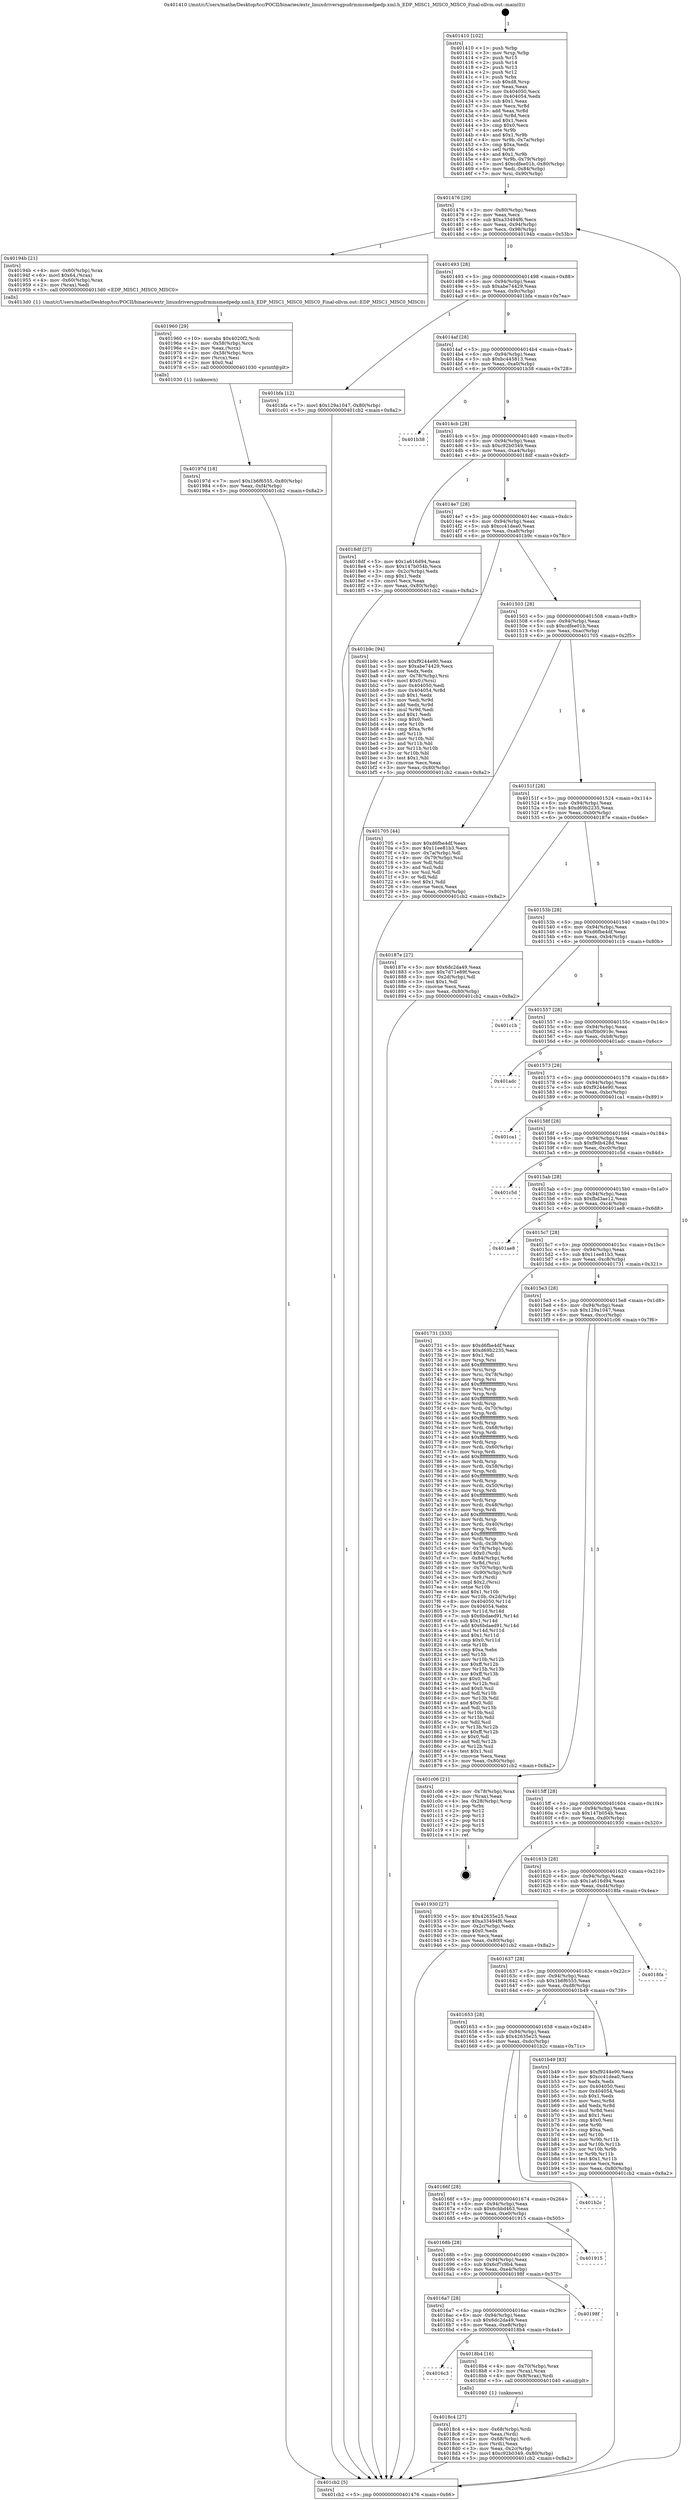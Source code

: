 digraph "0x401410" {
  label = "0x401410 (/mnt/c/Users/mathe/Desktop/tcc/POCII/binaries/extr_linuxdriversgpudrmmsmedpedp.xml.h_EDP_MISC1_MISC0_MISC0_Final-ollvm.out::main(0))"
  labelloc = "t"
  node[shape=record]

  Entry [label="",width=0.3,height=0.3,shape=circle,fillcolor=black,style=filled]
  "0x401476" [label="{
     0x401476 [29]\l
     | [instrs]\l
     &nbsp;&nbsp;0x401476 \<+3\>: mov -0x80(%rbp),%eax\l
     &nbsp;&nbsp;0x401479 \<+2\>: mov %eax,%ecx\l
     &nbsp;&nbsp;0x40147b \<+6\>: sub $0xa33494f6,%ecx\l
     &nbsp;&nbsp;0x401481 \<+6\>: mov %eax,-0x94(%rbp)\l
     &nbsp;&nbsp;0x401487 \<+6\>: mov %ecx,-0x98(%rbp)\l
     &nbsp;&nbsp;0x40148d \<+6\>: je 000000000040194b \<main+0x53b\>\l
  }"]
  "0x40194b" [label="{
     0x40194b [21]\l
     | [instrs]\l
     &nbsp;&nbsp;0x40194b \<+4\>: mov -0x60(%rbp),%rax\l
     &nbsp;&nbsp;0x40194f \<+6\>: movl $0x64,(%rax)\l
     &nbsp;&nbsp;0x401955 \<+4\>: mov -0x60(%rbp),%rax\l
     &nbsp;&nbsp;0x401959 \<+2\>: mov (%rax),%edi\l
     &nbsp;&nbsp;0x40195b \<+5\>: call 00000000004013d0 \<EDP_MISC1_MISC0_MISC0\>\l
     | [calls]\l
     &nbsp;&nbsp;0x4013d0 \{1\} (/mnt/c/Users/mathe/Desktop/tcc/POCII/binaries/extr_linuxdriversgpudrmmsmedpedp.xml.h_EDP_MISC1_MISC0_MISC0_Final-ollvm.out::EDP_MISC1_MISC0_MISC0)\l
  }"]
  "0x401493" [label="{
     0x401493 [28]\l
     | [instrs]\l
     &nbsp;&nbsp;0x401493 \<+5\>: jmp 0000000000401498 \<main+0x88\>\l
     &nbsp;&nbsp;0x401498 \<+6\>: mov -0x94(%rbp),%eax\l
     &nbsp;&nbsp;0x40149e \<+5\>: sub $0xabe74429,%eax\l
     &nbsp;&nbsp;0x4014a3 \<+6\>: mov %eax,-0x9c(%rbp)\l
     &nbsp;&nbsp;0x4014a9 \<+6\>: je 0000000000401bfa \<main+0x7ea\>\l
  }"]
  Exit [label="",width=0.3,height=0.3,shape=circle,fillcolor=black,style=filled,peripheries=2]
  "0x401bfa" [label="{
     0x401bfa [12]\l
     | [instrs]\l
     &nbsp;&nbsp;0x401bfa \<+7\>: movl $0x129a1047,-0x80(%rbp)\l
     &nbsp;&nbsp;0x401c01 \<+5\>: jmp 0000000000401cb2 \<main+0x8a2\>\l
  }"]
  "0x4014af" [label="{
     0x4014af [28]\l
     | [instrs]\l
     &nbsp;&nbsp;0x4014af \<+5\>: jmp 00000000004014b4 \<main+0xa4\>\l
     &nbsp;&nbsp;0x4014b4 \<+6\>: mov -0x94(%rbp),%eax\l
     &nbsp;&nbsp;0x4014ba \<+5\>: sub $0xbc445813,%eax\l
     &nbsp;&nbsp;0x4014bf \<+6\>: mov %eax,-0xa0(%rbp)\l
     &nbsp;&nbsp;0x4014c5 \<+6\>: je 0000000000401b38 \<main+0x728\>\l
  }"]
  "0x40197d" [label="{
     0x40197d [18]\l
     | [instrs]\l
     &nbsp;&nbsp;0x40197d \<+7\>: movl $0x1b6f6555,-0x80(%rbp)\l
     &nbsp;&nbsp;0x401984 \<+6\>: mov %eax,-0xf4(%rbp)\l
     &nbsp;&nbsp;0x40198a \<+5\>: jmp 0000000000401cb2 \<main+0x8a2\>\l
  }"]
  "0x401b38" [label="{
     0x401b38\l
  }", style=dashed]
  "0x4014cb" [label="{
     0x4014cb [28]\l
     | [instrs]\l
     &nbsp;&nbsp;0x4014cb \<+5\>: jmp 00000000004014d0 \<main+0xc0\>\l
     &nbsp;&nbsp;0x4014d0 \<+6\>: mov -0x94(%rbp),%eax\l
     &nbsp;&nbsp;0x4014d6 \<+5\>: sub $0xc92b0349,%eax\l
     &nbsp;&nbsp;0x4014db \<+6\>: mov %eax,-0xa4(%rbp)\l
     &nbsp;&nbsp;0x4014e1 \<+6\>: je 00000000004018df \<main+0x4cf\>\l
  }"]
  "0x401960" [label="{
     0x401960 [29]\l
     | [instrs]\l
     &nbsp;&nbsp;0x401960 \<+10\>: movabs $0x4020f2,%rdi\l
     &nbsp;&nbsp;0x40196a \<+4\>: mov -0x58(%rbp),%rcx\l
     &nbsp;&nbsp;0x40196e \<+2\>: mov %eax,(%rcx)\l
     &nbsp;&nbsp;0x401970 \<+4\>: mov -0x58(%rbp),%rcx\l
     &nbsp;&nbsp;0x401974 \<+2\>: mov (%rcx),%esi\l
     &nbsp;&nbsp;0x401976 \<+2\>: mov $0x0,%al\l
     &nbsp;&nbsp;0x401978 \<+5\>: call 0000000000401030 \<printf@plt\>\l
     | [calls]\l
     &nbsp;&nbsp;0x401030 \{1\} (unknown)\l
  }"]
  "0x4018df" [label="{
     0x4018df [27]\l
     | [instrs]\l
     &nbsp;&nbsp;0x4018df \<+5\>: mov $0x1a616d94,%eax\l
     &nbsp;&nbsp;0x4018e4 \<+5\>: mov $0x147b054b,%ecx\l
     &nbsp;&nbsp;0x4018e9 \<+3\>: mov -0x2c(%rbp),%edx\l
     &nbsp;&nbsp;0x4018ec \<+3\>: cmp $0x1,%edx\l
     &nbsp;&nbsp;0x4018ef \<+3\>: cmovl %ecx,%eax\l
     &nbsp;&nbsp;0x4018f2 \<+3\>: mov %eax,-0x80(%rbp)\l
     &nbsp;&nbsp;0x4018f5 \<+5\>: jmp 0000000000401cb2 \<main+0x8a2\>\l
  }"]
  "0x4014e7" [label="{
     0x4014e7 [28]\l
     | [instrs]\l
     &nbsp;&nbsp;0x4014e7 \<+5\>: jmp 00000000004014ec \<main+0xdc\>\l
     &nbsp;&nbsp;0x4014ec \<+6\>: mov -0x94(%rbp),%eax\l
     &nbsp;&nbsp;0x4014f2 \<+5\>: sub $0xcc41dea0,%eax\l
     &nbsp;&nbsp;0x4014f7 \<+6\>: mov %eax,-0xa8(%rbp)\l
     &nbsp;&nbsp;0x4014fd \<+6\>: je 0000000000401b9c \<main+0x78c\>\l
  }"]
  "0x4018c4" [label="{
     0x4018c4 [27]\l
     | [instrs]\l
     &nbsp;&nbsp;0x4018c4 \<+4\>: mov -0x68(%rbp),%rdi\l
     &nbsp;&nbsp;0x4018c8 \<+2\>: mov %eax,(%rdi)\l
     &nbsp;&nbsp;0x4018ca \<+4\>: mov -0x68(%rbp),%rdi\l
     &nbsp;&nbsp;0x4018ce \<+2\>: mov (%rdi),%eax\l
     &nbsp;&nbsp;0x4018d0 \<+3\>: mov %eax,-0x2c(%rbp)\l
     &nbsp;&nbsp;0x4018d3 \<+7\>: movl $0xc92b0349,-0x80(%rbp)\l
     &nbsp;&nbsp;0x4018da \<+5\>: jmp 0000000000401cb2 \<main+0x8a2\>\l
  }"]
  "0x401b9c" [label="{
     0x401b9c [94]\l
     | [instrs]\l
     &nbsp;&nbsp;0x401b9c \<+5\>: mov $0xf9244e90,%eax\l
     &nbsp;&nbsp;0x401ba1 \<+5\>: mov $0xabe74429,%ecx\l
     &nbsp;&nbsp;0x401ba6 \<+2\>: xor %edx,%edx\l
     &nbsp;&nbsp;0x401ba8 \<+4\>: mov -0x78(%rbp),%rsi\l
     &nbsp;&nbsp;0x401bac \<+6\>: movl $0x0,(%rsi)\l
     &nbsp;&nbsp;0x401bb2 \<+7\>: mov 0x404050,%edi\l
     &nbsp;&nbsp;0x401bb9 \<+8\>: mov 0x404054,%r8d\l
     &nbsp;&nbsp;0x401bc1 \<+3\>: sub $0x1,%edx\l
     &nbsp;&nbsp;0x401bc4 \<+3\>: mov %edi,%r9d\l
     &nbsp;&nbsp;0x401bc7 \<+3\>: add %edx,%r9d\l
     &nbsp;&nbsp;0x401bca \<+4\>: imul %r9d,%edi\l
     &nbsp;&nbsp;0x401bce \<+3\>: and $0x1,%edi\l
     &nbsp;&nbsp;0x401bd1 \<+3\>: cmp $0x0,%edi\l
     &nbsp;&nbsp;0x401bd4 \<+4\>: sete %r10b\l
     &nbsp;&nbsp;0x401bd8 \<+4\>: cmp $0xa,%r8d\l
     &nbsp;&nbsp;0x401bdc \<+4\>: setl %r11b\l
     &nbsp;&nbsp;0x401be0 \<+3\>: mov %r10b,%bl\l
     &nbsp;&nbsp;0x401be3 \<+3\>: and %r11b,%bl\l
     &nbsp;&nbsp;0x401be6 \<+3\>: xor %r11b,%r10b\l
     &nbsp;&nbsp;0x401be9 \<+3\>: or %r10b,%bl\l
     &nbsp;&nbsp;0x401bec \<+3\>: test $0x1,%bl\l
     &nbsp;&nbsp;0x401bef \<+3\>: cmovne %ecx,%eax\l
     &nbsp;&nbsp;0x401bf2 \<+3\>: mov %eax,-0x80(%rbp)\l
     &nbsp;&nbsp;0x401bf5 \<+5\>: jmp 0000000000401cb2 \<main+0x8a2\>\l
  }"]
  "0x401503" [label="{
     0x401503 [28]\l
     | [instrs]\l
     &nbsp;&nbsp;0x401503 \<+5\>: jmp 0000000000401508 \<main+0xf8\>\l
     &nbsp;&nbsp;0x401508 \<+6\>: mov -0x94(%rbp),%eax\l
     &nbsp;&nbsp;0x40150e \<+5\>: sub $0xcdfee01b,%eax\l
     &nbsp;&nbsp;0x401513 \<+6\>: mov %eax,-0xac(%rbp)\l
     &nbsp;&nbsp;0x401519 \<+6\>: je 0000000000401705 \<main+0x2f5\>\l
  }"]
  "0x4016c3" [label="{
     0x4016c3\l
  }", style=dashed]
  "0x401705" [label="{
     0x401705 [44]\l
     | [instrs]\l
     &nbsp;&nbsp;0x401705 \<+5\>: mov $0xd6fbe4df,%eax\l
     &nbsp;&nbsp;0x40170a \<+5\>: mov $0x11ee81b3,%ecx\l
     &nbsp;&nbsp;0x40170f \<+3\>: mov -0x7a(%rbp),%dl\l
     &nbsp;&nbsp;0x401712 \<+4\>: mov -0x79(%rbp),%sil\l
     &nbsp;&nbsp;0x401716 \<+3\>: mov %dl,%dil\l
     &nbsp;&nbsp;0x401719 \<+3\>: and %sil,%dil\l
     &nbsp;&nbsp;0x40171c \<+3\>: xor %sil,%dl\l
     &nbsp;&nbsp;0x40171f \<+3\>: or %dl,%dil\l
     &nbsp;&nbsp;0x401722 \<+4\>: test $0x1,%dil\l
     &nbsp;&nbsp;0x401726 \<+3\>: cmovne %ecx,%eax\l
     &nbsp;&nbsp;0x401729 \<+3\>: mov %eax,-0x80(%rbp)\l
     &nbsp;&nbsp;0x40172c \<+5\>: jmp 0000000000401cb2 \<main+0x8a2\>\l
  }"]
  "0x40151f" [label="{
     0x40151f [28]\l
     | [instrs]\l
     &nbsp;&nbsp;0x40151f \<+5\>: jmp 0000000000401524 \<main+0x114\>\l
     &nbsp;&nbsp;0x401524 \<+6\>: mov -0x94(%rbp),%eax\l
     &nbsp;&nbsp;0x40152a \<+5\>: sub $0xd69b2235,%eax\l
     &nbsp;&nbsp;0x40152f \<+6\>: mov %eax,-0xb0(%rbp)\l
     &nbsp;&nbsp;0x401535 \<+6\>: je 000000000040187e \<main+0x46e\>\l
  }"]
  "0x401cb2" [label="{
     0x401cb2 [5]\l
     | [instrs]\l
     &nbsp;&nbsp;0x401cb2 \<+5\>: jmp 0000000000401476 \<main+0x66\>\l
  }"]
  "0x401410" [label="{
     0x401410 [102]\l
     | [instrs]\l
     &nbsp;&nbsp;0x401410 \<+1\>: push %rbp\l
     &nbsp;&nbsp;0x401411 \<+3\>: mov %rsp,%rbp\l
     &nbsp;&nbsp;0x401414 \<+2\>: push %r15\l
     &nbsp;&nbsp;0x401416 \<+2\>: push %r14\l
     &nbsp;&nbsp;0x401418 \<+2\>: push %r13\l
     &nbsp;&nbsp;0x40141a \<+2\>: push %r12\l
     &nbsp;&nbsp;0x40141c \<+1\>: push %rbx\l
     &nbsp;&nbsp;0x40141d \<+7\>: sub $0xd8,%rsp\l
     &nbsp;&nbsp;0x401424 \<+2\>: xor %eax,%eax\l
     &nbsp;&nbsp;0x401426 \<+7\>: mov 0x404050,%ecx\l
     &nbsp;&nbsp;0x40142d \<+7\>: mov 0x404054,%edx\l
     &nbsp;&nbsp;0x401434 \<+3\>: sub $0x1,%eax\l
     &nbsp;&nbsp;0x401437 \<+3\>: mov %ecx,%r8d\l
     &nbsp;&nbsp;0x40143a \<+3\>: add %eax,%r8d\l
     &nbsp;&nbsp;0x40143d \<+4\>: imul %r8d,%ecx\l
     &nbsp;&nbsp;0x401441 \<+3\>: and $0x1,%ecx\l
     &nbsp;&nbsp;0x401444 \<+3\>: cmp $0x0,%ecx\l
     &nbsp;&nbsp;0x401447 \<+4\>: sete %r9b\l
     &nbsp;&nbsp;0x40144b \<+4\>: and $0x1,%r9b\l
     &nbsp;&nbsp;0x40144f \<+4\>: mov %r9b,-0x7a(%rbp)\l
     &nbsp;&nbsp;0x401453 \<+3\>: cmp $0xa,%edx\l
     &nbsp;&nbsp;0x401456 \<+4\>: setl %r9b\l
     &nbsp;&nbsp;0x40145a \<+4\>: and $0x1,%r9b\l
     &nbsp;&nbsp;0x40145e \<+4\>: mov %r9b,-0x79(%rbp)\l
     &nbsp;&nbsp;0x401462 \<+7\>: movl $0xcdfee01b,-0x80(%rbp)\l
     &nbsp;&nbsp;0x401469 \<+6\>: mov %edi,-0x84(%rbp)\l
     &nbsp;&nbsp;0x40146f \<+7\>: mov %rsi,-0x90(%rbp)\l
  }"]
  "0x4018b4" [label="{
     0x4018b4 [16]\l
     | [instrs]\l
     &nbsp;&nbsp;0x4018b4 \<+4\>: mov -0x70(%rbp),%rax\l
     &nbsp;&nbsp;0x4018b8 \<+3\>: mov (%rax),%rax\l
     &nbsp;&nbsp;0x4018bb \<+4\>: mov 0x8(%rax),%rdi\l
     &nbsp;&nbsp;0x4018bf \<+5\>: call 0000000000401040 \<atoi@plt\>\l
     | [calls]\l
     &nbsp;&nbsp;0x401040 \{1\} (unknown)\l
  }"]
  "0x40187e" [label="{
     0x40187e [27]\l
     | [instrs]\l
     &nbsp;&nbsp;0x40187e \<+5\>: mov $0x6dc2da49,%eax\l
     &nbsp;&nbsp;0x401883 \<+5\>: mov $0x7d71e89f,%ecx\l
     &nbsp;&nbsp;0x401888 \<+3\>: mov -0x2d(%rbp),%dl\l
     &nbsp;&nbsp;0x40188b \<+3\>: test $0x1,%dl\l
     &nbsp;&nbsp;0x40188e \<+3\>: cmovne %ecx,%eax\l
     &nbsp;&nbsp;0x401891 \<+3\>: mov %eax,-0x80(%rbp)\l
     &nbsp;&nbsp;0x401894 \<+5\>: jmp 0000000000401cb2 \<main+0x8a2\>\l
  }"]
  "0x40153b" [label="{
     0x40153b [28]\l
     | [instrs]\l
     &nbsp;&nbsp;0x40153b \<+5\>: jmp 0000000000401540 \<main+0x130\>\l
     &nbsp;&nbsp;0x401540 \<+6\>: mov -0x94(%rbp),%eax\l
     &nbsp;&nbsp;0x401546 \<+5\>: sub $0xd6fbe4df,%eax\l
     &nbsp;&nbsp;0x40154b \<+6\>: mov %eax,-0xb4(%rbp)\l
     &nbsp;&nbsp;0x401551 \<+6\>: je 0000000000401c1b \<main+0x80b\>\l
  }"]
  "0x4016a7" [label="{
     0x4016a7 [28]\l
     | [instrs]\l
     &nbsp;&nbsp;0x4016a7 \<+5\>: jmp 00000000004016ac \<main+0x29c\>\l
     &nbsp;&nbsp;0x4016ac \<+6\>: mov -0x94(%rbp),%eax\l
     &nbsp;&nbsp;0x4016b2 \<+5\>: sub $0x6dc2da49,%eax\l
     &nbsp;&nbsp;0x4016b7 \<+6\>: mov %eax,-0xe8(%rbp)\l
     &nbsp;&nbsp;0x4016bd \<+6\>: je 00000000004018b4 \<main+0x4a4\>\l
  }"]
  "0x401c1b" [label="{
     0x401c1b\l
  }", style=dashed]
  "0x401557" [label="{
     0x401557 [28]\l
     | [instrs]\l
     &nbsp;&nbsp;0x401557 \<+5\>: jmp 000000000040155c \<main+0x14c\>\l
     &nbsp;&nbsp;0x40155c \<+6\>: mov -0x94(%rbp),%eax\l
     &nbsp;&nbsp;0x401562 \<+5\>: sub $0xf0b0919c,%eax\l
     &nbsp;&nbsp;0x401567 \<+6\>: mov %eax,-0xb8(%rbp)\l
     &nbsp;&nbsp;0x40156d \<+6\>: je 0000000000401adc \<main+0x6cc\>\l
  }"]
  "0x40198f" [label="{
     0x40198f\l
  }", style=dashed]
  "0x401adc" [label="{
     0x401adc\l
  }", style=dashed]
  "0x401573" [label="{
     0x401573 [28]\l
     | [instrs]\l
     &nbsp;&nbsp;0x401573 \<+5\>: jmp 0000000000401578 \<main+0x168\>\l
     &nbsp;&nbsp;0x401578 \<+6\>: mov -0x94(%rbp),%eax\l
     &nbsp;&nbsp;0x40157e \<+5\>: sub $0xf9244e90,%eax\l
     &nbsp;&nbsp;0x401583 \<+6\>: mov %eax,-0xbc(%rbp)\l
     &nbsp;&nbsp;0x401589 \<+6\>: je 0000000000401ca1 \<main+0x891\>\l
  }"]
  "0x40168b" [label="{
     0x40168b [28]\l
     | [instrs]\l
     &nbsp;&nbsp;0x40168b \<+5\>: jmp 0000000000401690 \<main+0x280\>\l
     &nbsp;&nbsp;0x401690 \<+6\>: mov -0x94(%rbp),%eax\l
     &nbsp;&nbsp;0x401696 \<+5\>: sub $0x6cf7c9b4,%eax\l
     &nbsp;&nbsp;0x40169b \<+6\>: mov %eax,-0xe4(%rbp)\l
     &nbsp;&nbsp;0x4016a1 \<+6\>: je 000000000040198f \<main+0x57f\>\l
  }"]
  "0x401ca1" [label="{
     0x401ca1\l
  }", style=dashed]
  "0x40158f" [label="{
     0x40158f [28]\l
     | [instrs]\l
     &nbsp;&nbsp;0x40158f \<+5\>: jmp 0000000000401594 \<main+0x184\>\l
     &nbsp;&nbsp;0x401594 \<+6\>: mov -0x94(%rbp),%eax\l
     &nbsp;&nbsp;0x40159a \<+5\>: sub $0xf9db428d,%eax\l
     &nbsp;&nbsp;0x40159f \<+6\>: mov %eax,-0xc0(%rbp)\l
     &nbsp;&nbsp;0x4015a5 \<+6\>: je 0000000000401c5d \<main+0x84d\>\l
  }"]
  "0x401915" [label="{
     0x401915\l
  }", style=dashed]
  "0x401c5d" [label="{
     0x401c5d\l
  }", style=dashed]
  "0x4015ab" [label="{
     0x4015ab [28]\l
     | [instrs]\l
     &nbsp;&nbsp;0x4015ab \<+5\>: jmp 00000000004015b0 \<main+0x1a0\>\l
     &nbsp;&nbsp;0x4015b0 \<+6\>: mov -0x94(%rbp),%eax\l
     &nbsp;&nbsp;0x4015b6 \<+5\>: sub $0xfbd3ae12,%eax\l
     &nbsp;&nbsp;0x4015bb \<+6\>: mov %eax,-0xc4(%rbp)\l
     &nbsp;&nbsp;0x4015c1 \<+6\>: je 0000000000401ae8 \<main+0x6d8\>\l
  }"]
  "0x40166f" [label="{
     0x40166f [28]\l
     | [instrs]\l
     &nbsp;&nbsp;0x40166f \<+5\>: jmp 0000000000401674 \<main+0x264\>\l
     &nbsp;&nbsp;0x401674 \<+6\>: mov -0x94(%rbp),%eax\l
     &nbsp;&nbsp;0x40167a \<+5\>: sub $0x6cbbd463,%eax\l
     &nbsp;&nbsp;0x40167f \<+6\>: mov %eax,-0xe0(%rbp)\l
     &nbsp;&nbsp;0x401685 \<+6\>: je 0000000000401915 \<main+0x505\>\l
  }"]
  "0x401ae8" [label="{
     0x401ae8\l
  }", style=dashed]
  "0x4015c7" [label="{
     0x4015c7 [28]\l
     | [instrs]\l
     &nbsp;&nbsp;0x4015c7 \<+5\>: jmp 00000000004015cc \<main+0x1bc\>\l
     &nbsp;&nbsp;0x4015cc \<+6\>: mov -0x94(%rbp),%eax\l
     &nbsp;&nbsp;0x4015d2 \<+5\>: sub $0x11ee81b3,%eax\l
     &nbsp;&nbsp;0x4015d7 \<+6\>: mov %eax,-0xc8(%rbp)\l
     &nbsp;&nbsp;0x4015dd \<+6\>: je 0000000000401731 \<main+0x321\>\l
  }"]
  "0x401b2c" [label="{
     0x401b2c\l
  }", style=dashed]
  "0x401731" [label="{
     0x401731 [333]\l
     | [instrs]\l
     &nbsp;&nbsp;0x401731 \<+5\>: mov $0xd6fbe4df,%eax\l
     &nbsp;&nbsp;0x401736 \<+5\>: mov $0xd69b2235,%ecx\l
     &nbsp;&nbsp;0x40173b \<+2\>: mov $0x1,%dl\l
     &nbsp;&nbsp;0x40173d \<+3\>: mov %rsp,%rsi\l
     &nbsp;&nbsp;0x401740 \<+4\>: add $0xfffffffffffffff0,%rsi\l
     &nbsp;&nbsp;0x401744 \<+3\>: mov %rsi,%rsp\l
     &nbsp;&nbsp;0x401747 \<+4\>: mov %rsi,-0x78(%rbp)\l
     &nbsp;&nbsp;0x40174b \<+3\>: mov %rsp,%rsi\l
     &nbsp;&nbsp;0x40174e \<+4\>: add $0xfffffffffffffff0,%rsi\l
     &nbsp;&nbsp;0x401752 \<+3\>: mov %rsi,%rsp\l
     &nbsp;&nbsp;0x401755 \<+3\>: mov %rsp,%rdi\l
     &nbsp;&nbsp;0x401758 \<+4\>: add $0xfffffffffffffff0,%rdi\l
     &nbsp;&nbsp;0x40175c \<+3\>: mov %rdi,%rsp\l
     &nbsp;&nbsp;0x40175f \<+4\>: mov %rdi,-0x70(%rbp)\l
     &nbsp;&nbsp;0x401763 \<+3\>: mov %rsp,%rdi\l
     &nbsp;&nbsp;0x401766 \<+4\>: add $0xfffffffffffffff0,%rdi\l
     &nbsp;&nbsp;0x40176a \<+3\>: mov %rdi,%rsp\l
     &nbsp;&nbsp;0x40176d \<+4\>: mov %rdi,-0x68(%rbp)\l
     &nbsp;&nbsp;0x401771 \<+3\>: mov %rsp,%rdi\l
     &nbsp;&nbsp;0x401774 \<+4\>: add $0xfffffffffffffff0,%rdi\l
     &nbsp;&nbsp;0x401778 \<+3\>: mov %rdi,%rsp\l
     &nbsp;&nbsp;0x40177b \<+4\>: mov %rdi,-0x60(%rbp)\l
     &nbsp;&nbsp;0x40177f \<+3\>: mov %rsp,%rdi\l
     &nbsp;&nbsp;0x401782 \<+4\>: add $0xfffffffffffffff0,%rdi\l
     &nbsp;&nbsp;0x401786 \<+3\>: mov %rdi,%rsp\l
     &nbsp;&nbsp;0x401789 \<+4\>: mov %rdi,-0x58(%rbp)\l
     &nbsp;&nbsp;0x40178d \<+3\>: mov %rsp,%rdi\l
     &nbsp;&nbsp;0x401790 \<+4\>: add $0xfffffffffffffff0,%rdi\l
     &nbsp;&nbsp;0x401794 \<+3\>: mov %rdi,%rsp\l
     &nbsp;&nbsp;0x401797 \<+4\>: mov %rdi,-0x50(%rbp)\l
     &nbsp;&nbsp;0x40179b \<+3\>: mov %rsp,%rdi\l
     &nbsp;&nbsp;0x40179e \<+4\>: add $0xfffffffffffffff0,%rdi\l
     &nbsp;&nbsp;0x4017a2 \<+3\>: mov %rdi,%rsp\l
     &nbsp;&nbsp;0x4017a5 \<+4\>: mov %rdi,-0x48(%rbp)\l
     &nbsp;&nbsp;0x4017a9 \<+3\>: mov %rsp,%rdi\l
     &nbsp;&nbsp;0x4017ac \<+4\>: add $0xfffffffffffffff0,%rdi\l
     &nbsp;&nbsp;0x4017b0 \<+3\>: mov %rdi,%rsp\l
     &nbsp;&nbsp;0x4017b3 \<+4\>: mov %rdi,-0x40(%rbp)\l
     &nbsp;&nbsp;0x4017b7 \<+3\>: mov %rsp,%rdi\l
     &nbsp;&nbsp;0x4017ba \<+4\>: add $0xfffffffffffffff0,%rdi\l
     &nbsp;&nbsp;0x4017be \<+3\>: mov %rdi,%rsp\l
     &nbsp;&nbsp;0x4017c1 \<+4\>: mov %rdi,-0x38(%rbp)\l
     &nbsp;&nbsp;0x4017c5 \<+4\>: mov -0x78(%rbp),%rdi\l
     &nbsp;&nbsp;0x4017c9 \<+6\>: movl $0x0,(%rdi)\l
     &nbsp;&nbsp;0x4017cf \<+7\>: mov -0x84(%rbp),%r8d\l
     &nbsp;&nbsp;0x4017d6 \<+3\>: mov %r8d,(%rsi)\l
     &nbsp;&nbsp;0x4017d9 \<+4\>: mov -0x70(%rbp),%rdi\l
     &nbsp;&nbsp;0x4017dd \<+7\>: mov -0x90(%rbp),%r9\l
     &nbsp;&nbsp;0x4017e4 \<+3\>: mov %r9,(%rdi)\l
     &nbsp;&nbsp;0x4017e7 \<+3\>: cmpl $0x2,(%rsi)\l
     &nbsp;&nbsp;0x4017ea \<+4\>: setne %r10b\l
     &nbsp;&nbsp;0x4017ee \<+4\>: and $0x1,%r10b\l
     &nbsp;&nbsp;0x4017f2 \<+4\>: mov %r10b,-0x2d(%rbp)\l
     &nbsp;&nbsp;0x4017f6 \<+8\>: mov 0x404050,%r11d\l
     &nbsp;&nbsp;0x4017fe \<+7\>: mov 0x404054,%ebx\l
     &nbsp;&nbsp;0x401805 \<+3\>: mov %r11d,%r14d\l
     &nbsp;&nbsp;0x401808 \<+7\>: sub $0x6bdaed91,%r14d\l
     &nbsp;&nbsp;0x40180f \<+4\>: sub $0x1,%r14d\l
     &nbsp;&nbsp;0x401813 \<+7\>: add $0x6bdaed91,%r14d\l
     &nbsp;&nbsp;0x40181a \<+4\>: imul %r14d,%r11d\l
     &nbsp;&nbsp;0x40181e \<+4\>: and $0x1,%r11d\l
     &nbsp;&nbsp;0x401822 \<+4\>: cmp $0x0,%r11d\l
     &nbsp;&nbsp;0x401826 \<+4\>: sete %r10b\l
     &nbsp;&nbsp;0x40182a \<+3\>: cmp $0xa,%ebx\l
     &nbsp;&nbsp;0x40182d \<+4\>: setl %r15b\l
     &nbsp;&nbsp;0x401831 \<+3\>: mov %r10b,%r12b\l
     &nbsp;&nbsp;0x401834 \<+4\>: xor $0xff,%r12b\l
     &nbsp;&nbsp;0x401838 \<+3\>: mov %r15b,%r13b\l
     &nbsp;&nbsp;0x40183b \<+4\>: xor $0xff,%r13b\l
     &nbsp;&nbsp;0x40183f \<+3\>: xor $0x0,%dl\l
     &nbsp;&nbsp;0x401842 \<+3\>: mov %r12b,%sil\l
     &nbsp;&nbsp;0x401845 \<+4\>: and $0x0,%sil\l
     &nbsp;&nbsp;0x401849 \<+3\>: and %dl,%r10b\l
     &nbsp;&nbsp;0x40184c \<+3\>: mov %r13b,%dil\l
     &nbsp;&nbsp;0x40184f \<+4\>: and $0x0,%dil\l
     &nbsp;&nbsp;0x401853 \<+3\>: and %dl,%r15b\l
     &nbsp;&nbsp;0x401856 \<+3\>: or %r10b,%sil\l
     &nbsp;&nbsp;0x401859 \<+3\>: or %r15b,%dil\l
     &nbsp;&nbsp;0x40185c \<+3\>: xor %dil,%sil\l
     &nbsp;&nbsp;0x40185f \<+3\>: or %r13b,%r12b\l
     &nbsp;&nbsp;0x401862 \<+4\>: xor $0xff,%r12b\l
     &nbsp;&nbsp;0x401866 \<+3\>: or $0x0,%dl\l
     &nbsp;&nbsp;0x401869 \<+3\>: and %dl,%r12b\l
     &nbsp;&nbsp;0x40186c \<+3\>: or %r12b,%sil\l
     &nbsp;&nbsp;0x40186f \<+4\>: test $0x1,%sil\l
     &nbsp;&nbsp;0x401873 \<+3\>: cmovne %ecx,%eax\l
     &nbsp;&nbsp;0x401876 \<+3\>: mov %eax,-0x80(%rbp)\l
     &nbsp;&nbsp;0x401879 \<+5\>: jmp 0000000000401cb2 \<main+0x8a2\>\l
  }"]
  "0x4015e3" [label="{
     0x4015e3 [28]\l
     | [instrs]\l
     &nbsp;&nbsp;0x4015e3 \<+5\>: jmp 00000000004015e8 \<main+0x1d8\>\l
     &nbsp;&nbsp;0x4015e8 \<+6\>: mov -0x94(%rbp),%eax\l
     &nbsp;&nbsp;0x4015ee \<+5\>: sub $0x129a1047,%eax\l
     &nbsp;&nbsp;0x4015f3 \<+6\>: mov %eax,-0xcc(%rbp)\l
     &nbsp;&nbsp;0x4015f9 \<+6\>: je 0000000000401c06 \<main+0x7f6\>\l
  }"]
  "0x401653" [label="{
     0x401653 [28]\l
     | [instrs]\l
     &nbsp;&nbsp;0x401653 \<+5\>: jmp 0000000000401658 \<main+0x248\>\l
     &nbsp;&nbsp;0x401658 \<+6\>: mov -0x94(%rbp),%eax\l
     &nbsp;&nbsp;0x40165e \<+5\>: sub $0x42635e25,%eax\l
     &nbsp;&nbsp;0x401663 \<+6\>: mov %eax,-0xdc(%rbp)\l
     &nbsp;&nbsp;0x401669 \<+6\>: je 0000000000401b2c \<main+0x71c\>\l
  }"]
  "0x401b49" [label="{
     0x401b49 [83]\l
     | [instrs]\l
     &nbsp;&nbsp;0x401b49 \<+5\>: mov $0xf9244e90,%eax\l
     &nbsp;&nbsp;0x401b4e \<+5\>: mov $0xcc41dea0,%ecx\l
     &nbsp;&nbsp;0x401b53 \<+2\>: xor %edx,%edx\l
     &nbsp;&nbsp;0x401b55 \<+7\>: mov 0x404050,%esi\l
     &nbsp;&nbsp;0x401b5c \<+7\>: mov 0x404054,%edi\l
     &nbsp;&nbsp;0x401b63 \<+3\>: sub $0x1,%edx\l
     &nbsp;&nbsp;0x401b66 \<+3\>: mov %esi,%r8d\l
     &nbsp;&nbsp;0x401b69 \<+3\>: add %edx,%r8d\l
     &nbsp;&nbsp;0x401b6c \<+4\>: imul %r8d,%esi\l
     &nbsp;&nbsp;0x401b70 \<+3\>: and $0x1,%esi\l
     &nbsp;&nbsp;0x401b73 \<+3\>: cmp $0x0,%esi\l
     &nbsp;&nbsp;0x401b76 \<+4\>: sete %r9b\l
     &nbsp;&nbsp;0x401b7a \<+3\>: cmp $0xa,%edi\l
     &nbsp;&nbsp;0x401b7d \<+4\>: setl %r10b\l
     &nbsp;&nbsp;0x401b81 \<+3\>: mov %r9b,%r11b\l
     &nbsp;&nbsp;0x401b84 \<+3\>: and %r10b,%r11b\l
     &nbsp;&nbsp;0x401b87 \<+3\>: xor %r10b,%r9b\l
     &nbsp;&nbsp;0x401b8a \<+3\>: or %r9b,%r11b\l
     &nbsp;&nbsp;0x401b8d \<+4\>: test $0x1,%r11b\l
     &nbsp;&nbsp;0x401b91 \<+3\>: cmovne %ecx,%eax\l
     &nbsp;&nbsp;0x401b94 \<+3\>: mov %eax,-0x80(%rbp)\l
     &nbsp;&nbsp;0x401b97 \<+5\>: jmp 0000000000401cb2 \<main+0x8a2\>\l
  }"]
  "0x401c06" [label="{
     0x401c06 [21]\l
     | [instrs]\l
     &nbsp;&nbsp;0x401c06 \<+4\>: mov -0x78(%rbp),%rax\l
     &nbsp;&nbsp;0x401c0a \<+2\>: mov (%rax),%eax\l
     &nbsp;&nbsp;0x401c0c \<+4\>: lea -0x28(%rbp),%rsp\l
     &nbsp;&nbsp;0x401c10 \<+1\>: pop %rbx\l
     &nbsp;&nbsp;0x401c11 \<+2\>: pop %r12\l
     &nbsp;&nbsp;0x401c13 \<+2\>: pop %r13\l
     &nbsp;&nbsp;0x401c15 \<+2\>: pop %r14\l
     &nbsp;&nbsp;0x401c17 \<+2\>: pop %r15\l
     &nbsp;&nbsp;0x401c19 \<+1\>: pop %rbp\l
     &nbsp;&nbsp;0x401c1a \<+1\>: ret\l
  }"]
  "0x4015ff" [label="{
     0x4015ff [28]\l
     | [instrs]\l
     &nbsp;&nbsp;0x4015ff \<+5\>: jmp 0000000000401604 \<main+0x1f4\>\l
     &nbsp;&nbsp;0x401604 \<+6\>: mov -0x94(%rbp),%eax\l
     &nbsp;&nbsp;0x40160a \<+5\>: sub $0x147b054b,%eax\l
     &nbsp;&nbsp;0x40160f \<+6\>: mov %eax,-0xd0(%rbp)\l
     &nbsp;&nbsp;0x401615 \<+6\>: je 0000000000401930 \<main+0x520\>\l
  }"]
  "0x401637" [label="{
     0x401637 [28]\l
     | [instrs]\l
     &nbsp;&nbsp;0x401637 \<+5\>: jmp 000000000040163c \<main+0x22c\>\l
     &nbsp;&nbsp;0x40163c \<+6\>: mov -0x94(%rbp),%eax\l
     &nbsp;&nbsp;0x401642 \<+5\>: sub $0x1b6f6555,%eax\l
     &nbsp;&nbsp;0x401647 \<+6\>: mov %eax,-0xd8(%rbp)\l
     &nbsp;&nbsp;0x40164d \<+6\>: je 0000000000401b49 \<main+0x739\>\l
  }"]
  "0x401930" [label="{
     0x401930 [27]\l
     | [instrs]\l
     &nbsp;&nbsp;0x401930 \<+5\>: mov $0x42635e25,%eax\l
     &nbsp;&nbsp;0x401935 \<+5\>: mov $0xa33494f6,%ecx\l
     &nbsp;&nbsp;0x40193a \<+3\>: mov -0x2c(%rbp),%edx\l
     &nbsp;&nbsp;0x40193d \<+3\>: cmp $0x0,%edx\l
     &nbsp;&nbsp;0x401940 \<+3\>: cmove %ecx,%eax\l
     &nbsp;&nbsp;0x401943 \<+3\>: mov %eax,-0x80(%rbp)\l
     &nbsp;&nbsp;0x401946 \<+5\>: jmp 0000000000401cb2 \<main+0x8a2\>\l
  }"]
  "0x40161b" [label="{
     0x40161b [28]\l
     | [instrs]\l
     &nbsp;&nbsp;0x40161b \<+5\>: jmp 0000000000401620 \<main+0x210\>\l
     &nbsp;&nbsp;0x401620 \<+6\>: mov -0x94(%rbp),%eax\l
     &nbsp;&nbsp;0x401626 \<+5\>: sub $0x1a616d94,%eax\l
     &nbsp;&nbsp;0x40162b \<+6\>: mov %eax,-0xd4(%rbp)\l
     &nbsp;&nbsp;0x401631 \<+6\>: je 00000000004018fa \<main+0x4ea\>\l
  }"]
  "0x4018fa" [label="{
     0x4018fa\l
  }", style=dashed]
  Entry -> "0x401410" [label=" 1"]
  "0x401476" -> "0x40194b" [label=" 1"]
  "0x401476" -> "0x401493" [label=" 10"]
  "0x401c06" -> Exit [label=" 1"]
  "0x401493" -> "0x401bfa" [label=" 1"]
  "0x401493" -> "0x4014af" [label=" 9"]
  "0x401bfa" -> "0x401cb2" [label=" 1"]
  "0x4014af" -> "0x401b38" [label=" 0"]
  "0x4014af" -> "0x4014cb" [label=" 9"]
  "0x401b9c" -> "0x401cb2" [label=" 1"]
  "0x4014cb" -> "0x4018df" [label=" 1"]
  "0x4014cb" -> "0x4014e7" [label=" 8"]
  "0x401b49" -> "0x401cb2" [label=" 1"]
  "0x4014e7" -> "0x401b9c" [label=" 1"]
  "0x4014e7" -> "0x401503" [label=" 7"]
  "0x40197d" -> "0x401cb2" [label=" 1"]
  "0x401503" -> "0x401705" [label=" 1"]
  "0x401503" -> "0x40151f" [label=" 6"]
  "0x401705" -> "0x401cb2" [label=" 1"]
  "0x401410" -> "0x401476" [label=" 1"]
  "0x401cb2" -> "0x401476" [label=" 10"]
  "0x401960" -> "0x40197d" [label=" 1"]
  "0x40151f" -> "0x40187e" [label=" 1"]
  "0x40151f" -> "0x40153b" [label=" 5"]
  "0x40194b" -> "0x401960" [label=" 1"]
  "0x40153b" -> "0x401c1b" [label=" 0"]
  "0x40153b" -> "0x401557" [label=" 5"]
  "0x4018df" -> "0x401cb2" [label=" 1"]
  "0x401557" -> "0x401adc" [label=" 0"]
  "0x401557" -> "0x401573" [label=" 5"]
  "0x4018c4" -> "0x401cb2" [label=" 1"]
  "0x401573" -> "0x401ca1" [label=" 0"]
  "0x401573" -> "0x40158f" [label=" 5"]
  "0x4016a7" -> "0x4016c3" [label=" 0"]
  "0x40158f" -> "0x401c5d" [label=" 0"]
  "0x40158f" -> "0x4015ab" [label=" 5"]
  "0x4016a7" -> "0x4018b4" [label=" 1"]
  "0x4015ab" -> "0x401ae8" [label=" 0"]
  "0x4015ab" -> "0x4015c7" [label=" 5"]
  "0x40168b" -> "0x4016a7" [label=" 1"]
  "0x4015c7" -> "0x401731" [label=" 1"]
  "0x4015c7" -> "0x4015e3" [label=" 4"]
  "0x40168b" -> "0x40198f" [label=" 0"]
  "0x401731" -> "0x401cb2" [label=" 1"]
  "0x40187e" -> "0x401cb2" [label=" 1"]
  "0x40166f" -> "0x40168b" [label=" 1"]
  "0x4015e3" -> "0x401c06" [label=" 1"]
  "0x4015e3" -> "0x4015ff" [label=" 3"]
  "0x40166f" -> "0x401915" [label=" 0"]
  "0x4015ff" -> "0x401930" [label=" 1"]
  "0x4015ff" -> "0x40161b" [label=" 2"]
  "0x401653" -> "0x40166f" [label=" 1"]
  "0x40161b" -> "0x4018fa" [label=" 0"]
  "0x40161b" -> "0x401637" [label=" 2"]
  "0x401930" -> "0x401cb2" [label=" 1"]
  "0x401637" -> "0x401b49" [label=" 1"]
  "0x401637" -> "0x401653" [label=" 1"]
  "0x4018b4" -> "0x4018c4" [label=" 1"]
  "0x401653" -> "0x401b2c" [label=" 0"]
}
